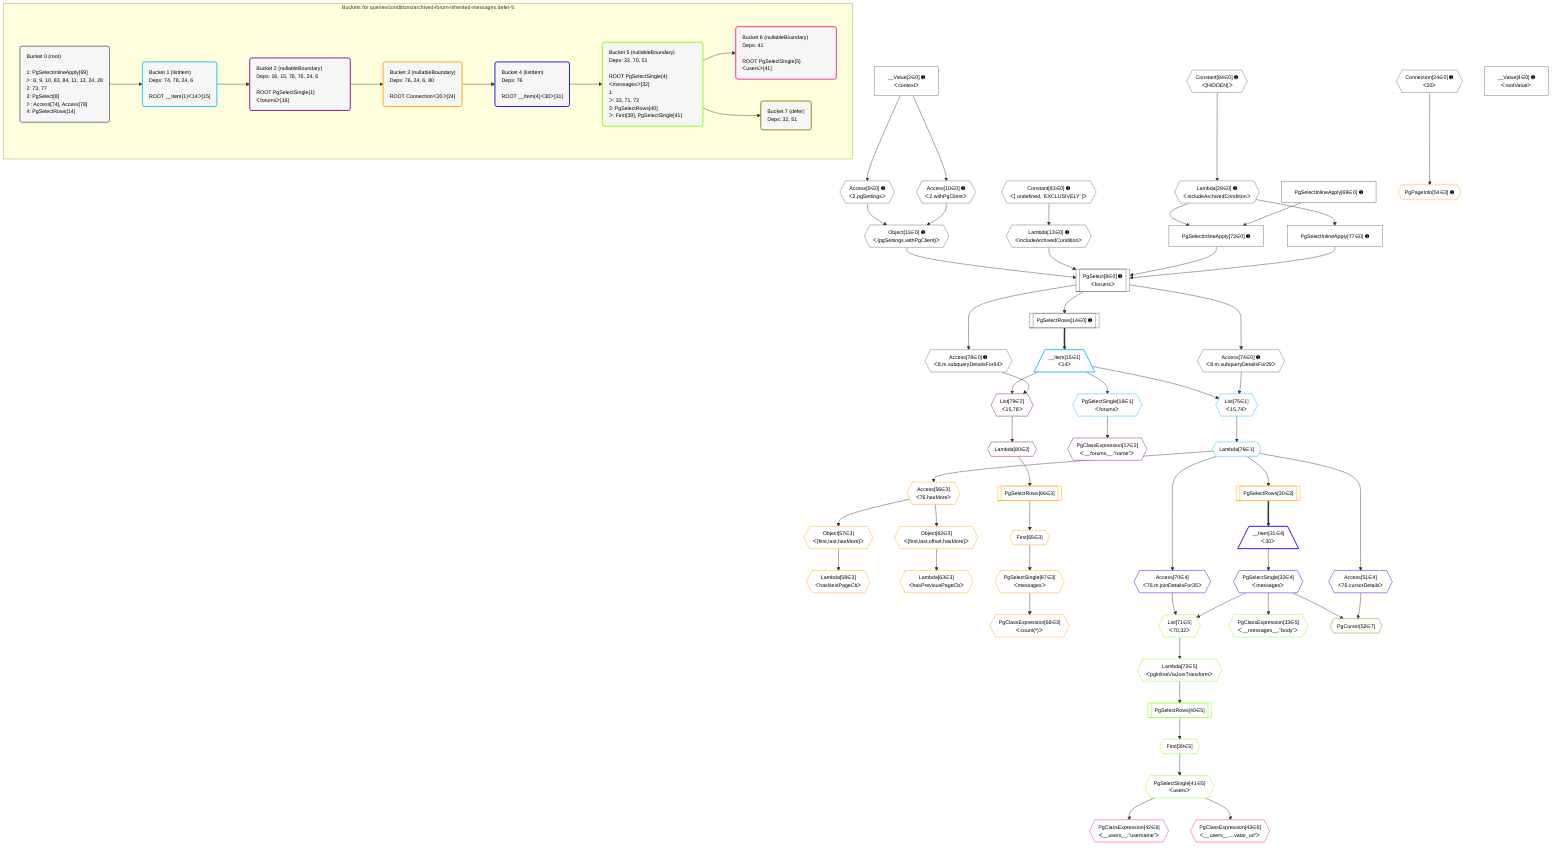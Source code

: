 %%{init: {'themeVariables': { 'fontSize': '12px'}}}%%
graph TD
    classDef path fill:#eee,stroke:#000,color:#000
    classDef plan fill:#fff,stroke-width:1px,color:#000
    classDef itemplan fill:#fff,stroke-width:2px,color:#000
    classDef unbatchedplan fill:#dff,stroke-width:1px,color:#000
    classDef sideeffectplan fill:#fcc,stroke-width:2px,color:#000
    classDef bucket fill:#f6f6f6,color:#000,stroke-width:2px,text-align:left


    %% plan dependencies
    PgSelect8[["PgSelect[8∈0] ➊<br />ᐸforumsᐳ"]]:::plan
    Object11{{"Object[11∈0] ➊<br />ᐸ{pgSettings,withPgClient}ᐳ"}}:::plan
    Lambda13{{"Lambda[13∈0] ➊<br />ᐸincludeArchivedConditionᐳ"}}:::plan
    PgSelectInlineApply73["PgSelectInlineApply[73∈0] ➊"]:::plan
    PgSelectInlineApply77["PgSelectInlineApply[77∈0] ➊"]:::plan
    Object11 & Lambda13 & PgSelectInlineApply73 & PgSelectInlineApply77 --> PgSelect8
    Lambda28{{"Lambda[28∈0] ➊<br />ᐸincludeArchivedConditionᐳ"}}:::plan
    PgSelectInlineApply69["PgSelectInlineApply[69∈0] ➊"]:::plan
    Lambda28 & PgSelectInlineApply69 --> PgSelectInlineApply73
    Access9{{"Access[9∈0] ➊<br />ᐸ2.pgSettingsᐳ"}}:::plan
    Access10{{"Access[10∈0] ➊<br />ᐸ2.withPgClientᐳ"}}:::plan
    Access9 & Access10 --> Object11
    Connection24{{"Connection[24∈0] ➊<br />ᐸ20ᐳ"}}:::plan
    __Value2["__Value[2∈0] ➊<br />ᐸcontextᐳ"]:::plan
    __Value2 --> Access9
    __Value2 --> Access10
    Constant83{{"Constant[83∈0] ➊<br />ᐸ[ undefined, 'EXCLUSIVELY' ]ᐳ"}}:::plan
    Constant83 --> Lambda13
    PgSelectRows14[["PgSelectRows[14∈0] ➊"]]:::plan
    PgSelect8 --> PgSelectRows14
    Constant84{{"Constant[84∈0] ➊<br />ᐸ[HIDDEN]ᐳ"}}:::plan
    Constant84 --> Lambda28
    Access74{{"Access[74∈0] ➊<br />ᐸ8.m.subqueryDetailsFor29ᐳ"}}:::plan
    PgSelect8 --> Access74
    Lambda28 --> PgSelectInlineApply77
    Access78{{"Access[78∈0] ➊<br />ᐸ8.m.subqueryDetailsFor64ᐳ"}}:::plan
    PgSelect8 --> Access78
    __Value4["__Value[4∈0] ➊<br />ᐸrootValueᐳ"]:::plan
    List75{{"List[75∈1]<br />ᐸ15,74ᐳ"}}:::plan
    __Item15[/"__Item[15∈1]<br />ᐸ14ᐳ"\]:::itemplan
    __Item15 & Access74 --> List75
    PgSelectRows14 ==> __Item15
    PgSelectSingle16{{"PgSelectSingle[16∈1]<br />ᐸforumsᐳ"}}:::plan
    __Item15 --> PgSelectSingle16
    Lambda76{{"Lambda[76∈1]"}}:::plan
    List75 --> Lambda76
    List79{{"List[79∈2]<br />ᐸ15,78ᐳ"}}:::plan
    __Item15 & Access78 --> List79
    PgClassExpression17{{"PgClassExpression[17∈2]<br />ᐸ__forums__.”name”ᐳ"}}:::plan
    PgSelectSingle16 --> PgClassExpression17
    Lambda80{{"Lambda[80∈2]"}}:::plan
    List79 --> Lambda80
    Object62{{"Object[62∈3]<br />ᐸ{first,last,offset,hasMore}ᐳ"}}:::plan
    Access56{{"Access[56∈3]<br />ᐸ76.hasMoreᐳ"}}:::plan
    Access56 --> Object62
    Object57{{"Object[57∈3]<br />ᐸ{first,last,hasMore}ᐳ"}}:::plan
    Access56 --> Object57
    PgSelectRows30[["PgSelectRows[30∈3]"]]:::plan
    Lambda76 --> PgSelectRows30
    PgPageInfo54{{"PgPageInfo[54∈3] ➊"}}:::plan
    Connection24 --> PgPageInfo54
    Lambda76 --> Access56
    Lambda58{{"Lambda[58∈3]<br />ᐸhasNextPageCbᐳ"}}:::plan
    Object57 --> Lambda58
    Lambda63{{"Lambda[63∈3]<br />ᐸhasPreviousPageCbᐳ"}}:::plan
    Object62 --> Lambda63
    First65{{"First[65∈3]"}}:::plan
    PgSelectRows66[["PgSelectRows[66∈3]"]]:::plan
    PgSelectRows66 --> First65
    Lambda80 --> PgSelectRows66
    PgSelectSingle67{{"PgSelectSingle[67∈3]<br />ᐸmessagesᐳ"}}:::plan
    First65 --> PgSelectSingle67
    PgClassExpression68{{"PgClassExpression[68∈3]<br />ᐸcount(*)ᐳ"}}:::plan
    PgSelectSingle67 --> PgClassExpression68
    __Item31[/"__Item[31∈4]<br />ᐸ30ᐳ"\]:::itemplan
    PgSelectRows30 ==> __Item31
    PgSelectSingle32{{"PgSelectSingle[32∈4]<br />ᐸmessagesᐳ"}}:::plan
    __Item31 --> PgSelectSingle32
    Access51{{"Access[51∈4]<br />ᐸ76.cursorDetailsᐳ"}}:::plan
    Lambda76 --> Access51
    Access70{{"Access[70∈4]<br />ᐸ76.m.joinDetailsFor35ᐳ"}}:::plan
    Lambda76 --> Access70
    List71{{"List[71∈5]<br />ᐸ70,32ᐳ"}}:::plan
    Access70 & PgSelectSingle32 --> List71
    PgClassExpression33{{"PgClassExpression[33∈5]<br />ᐸ__messages__.”body”ᐳ"}}:::plan
    PgSelectSingle32 --> PgClassExpression33
    First39{{"First[39∈5]"}}:::plan
    PgSelectRows40[["PgSelectRows[40∈5]"]]:::plan
    PgSelectRows40 --> First39
    Lambda72{{"Lambda[72∈5]<br />ᐸpgInlineViaJoinTransformᐳ"}}:::plan
    Lambda72 --> PgSelectRows40
    PgSelectSingle41{{"PgSelectSingle[41∈5]<br />ᐸusersᐳ"}}:::plan
    First39 --> PgSelectSingle41
    List71 --> Lambda72
    PgClassExpression42{{"PgClassExpression[42∈6]<br />ᐸ__users__.”username”ᐳ"}}:::plan
    PgSelectSingle41 --> PgClassExpression42
    PgClassExpression43{{"PgClassExpression[43∈6]<br />ᐸ__users__....vatar_url”ᐳ"}}:::plan
    PgSelectSingle41 --> PgClassExpression43
    PgCursor52{{"PgCursor[52∈7]"}}:::plan
    PgSelectSingle32 & Access51 --> PgCursor52

    %% define steps

    subgraph "Buckets for queries/conditions/archived-forum-inherited-messages.defer-5"
    Bucket0("Bucket 0 (root)<br /><br />1: PgSelectInlineApply[69]<br />ᐳ: 6, 9, 10, 83, 84, 11, 13, 24, 28<br />2: 73, 77<br />3: PgSelect[8]<br />ᐳ: Access[74], Access[78]<br />4: PgSelectRows[14]"):::bucket
    classDef bucket0 stroke:#696969
    class Bucket0,__Value2,__Value4,PgSelect8,Access9,Access10,Object11,Lambda13,PgSelectRows14,Connection24,Lambda28,PgSelectInlineApply69,PgSelectInlineApply73,Access74,PgSelectInlineApply77,Access78,Constant83,Constant84 bucket0
    Bucket1("Bucket 1 (listItem)<br />Deps: 74, 78, 24, 6<br /><br />ROOT __Item{1}ᐸ14ᐳ[15]"):::bucket
    classDef bucket1 stroke:#00bfff
    class Bucket1,__Item15,PgSelectSingle16,List75,Lambda76 bucket1
    Bucket2("Bucket 2 (nullableBoundary)<br />Deps: 16, 15, 78, 76, 24, 6<br /><br />ROOT PgSelectSingle{1}ᐸforumsᐳ[16]"):::bucket
    classDef bucket2 stroke:#7f007f
    class Bucket2,PgClassExpression17,List79,Lambda80 bucket2
    Bucket3("Bucket 3 (nullableBoundary)<br />Deps: 76, 24, 6, 80<br /><br />ROOT Connectionᐸ20ᐳ[24]"):::bucket
    classDef bucket3 stroke:#ffa500
    class Bucket3,PgSelectRows30,PgPageInfo54,Access56,Object57,Lambda58,Object62,Lambda63,First65,PgSelectRows66,PgSelectSingle67,PgClassExpression68 bucket3
    Bucket4("Bucket 4 (listItem)<br />Deps: 76<br /><br />ROOT __Item{4}ᐸ30ᐳ[31]"):::bucket
    classDef bucket4 stroke:#0000ff
    class Bucket4,__Item31,PgSelectSingle32,Access51,Access70 bucket4
    Bucket5("Bucket 5 (nullableBoundary)<br />Deps: 32, 70, 51<br /><br />ROOT PgSelectSingle{4}ᐸmessagesᐳ[32]<br />1: <br />ᐳ: 33, 71, 72<br />2: PgSelectRows[40]<br />ᐳ: First[39], PgSelectSingle[41]"):::bucket
    classDef bucket5 stroke:#7fff00
    class Bucket5,PgClassExpression33,First39,PgSelectRows40,PgSelectSingle41,List71,Lambda72 bucket5
    Bucket6("Bucket 6 (nullableBoundary)<br />Deps: 41<br /><br />ROOT PgSelectSingle{5}ᐸusersᐳ[41]"):::bucket
    classDef bucket6 stroke:#ff1493
    class Bucket6,PgClassExpression42,PgClassExpression43 bucket6
    Bucket7("Bucket 7 (defer)<br />Deps: 32, 51"):::bucket
    classDef bucket7 stroke:#808000
    class Bucket7,PgCursor52 bucket7
    Bucket0 --> Bucket1
    Bucket1 --> Bucket2
    Bucket2 --> Bucket3
    Bucket3 --> Bucket4
    Bucket4 --> Bucket5
    Bucket5 --> Bucket6 & Bucket7
    end
